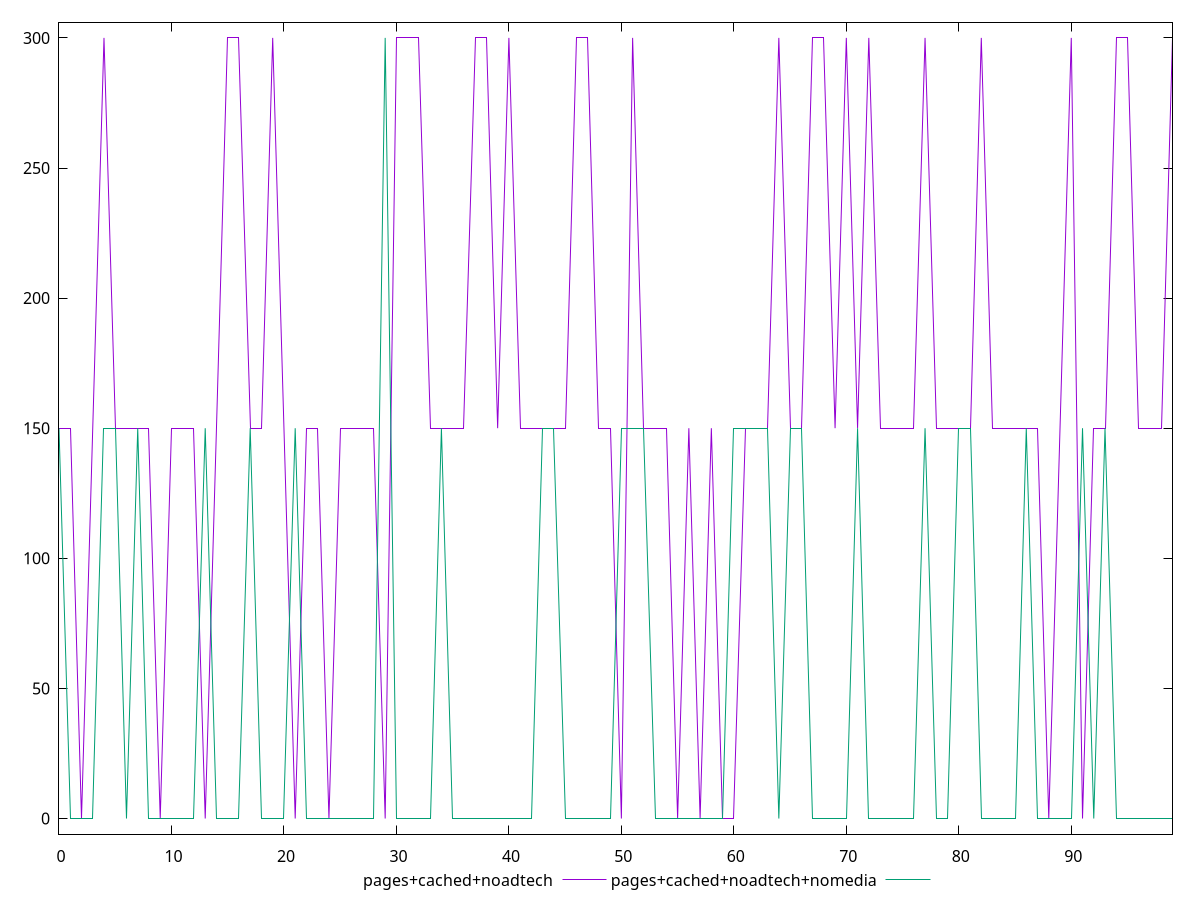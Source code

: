 reset

$pagesCachedNoadtech <<EOF
0 150
1 150
2 0
3 150
4 300
5 150
6 150
7 150
8 150
9 0
10 150
11 150
12 150
13 0
14 150
15 300
16 300
17 150
18 150
19 300
20 150
21 0
22 150
23 150
24 0
25 150
26 150
27 150
28 150
29 0
30 300
31 300
32 300
33 150
34 150
35 150
36 150
37 300
38 300
39 150
40 300
41 150
42 150
43 150
44 150
45 150
46 300
47 300
48 150
49 150
50 0
51 300
52 150
53 150
54 150
55 0
56 150
57 0
58 150
59 0
60 0
61 150
62 150
63 150
64 300
65 150
66 150
67 300
68 300
69 150
70 300
71 150
72 300
73 150
74 150
75 150
76 150
77 300
78 150
79 150
80 150
81 150
82 300
83 150
84 150
85 150
86 150
87 150
88 0
89 150
90 300
91 0
92 150
93 150
94 300
95 300
96 150
97 150
98 150
99 300
EOF

$pagesCachedNoadtechNomedia <<EOF
0 150
1 0
2 0
3 0
4 150
5 150
6 0
7 150
8 0
9 0
10 0
11 0
12 0
13 150
14 0
15 0
16 0
17 150
18 0
19 0
20 0
21 150
22 0
23 0
24 0
25 0
26 0
27 0
28 0
29 300
30 0
31 0
32 0
33 0
34 150
35 0
36 0
37 0
38 0
39 0
40 0
41 0
42 0
43 150
44 150
45 0
46 0
47 0
48 0
49 0
50 150
51 150
52 150
53 0
54 0
55 0
56 0
57 0
58 0
59 0
60 150
61 150
62 150
63 150
64 0
65 150
66 150
67 0
68 0
69 0
70 0
71 150
72 0
73 0
74 0
75 0
76 0
77 150
78 0
79 0
80 150
81 150
82 0
83 0
84 0
85 0
86 150
87 0
88 0
89 0
90 0
91 150
92 0
93 150
94 0
95 0
96 0
97 0
98 0
99 0
EOF

set key outside below
set xrange [0:99]
set yrange [-6:306]
set trange [-6:306]
set terminal svg size 640, 520 enhanced background rgb 'white'
set output "report_00017_2021-02-10T15-08-03.406Z/unused-css-rules/comparison/line/2_vs_3.svg"

plot $pagesCachedNoadtech title "pages+cached+noadtech" with line, \
     $pagesCachedNoadtechNomedia title "pages+cached+noadtech+nomedia" with line

reset
